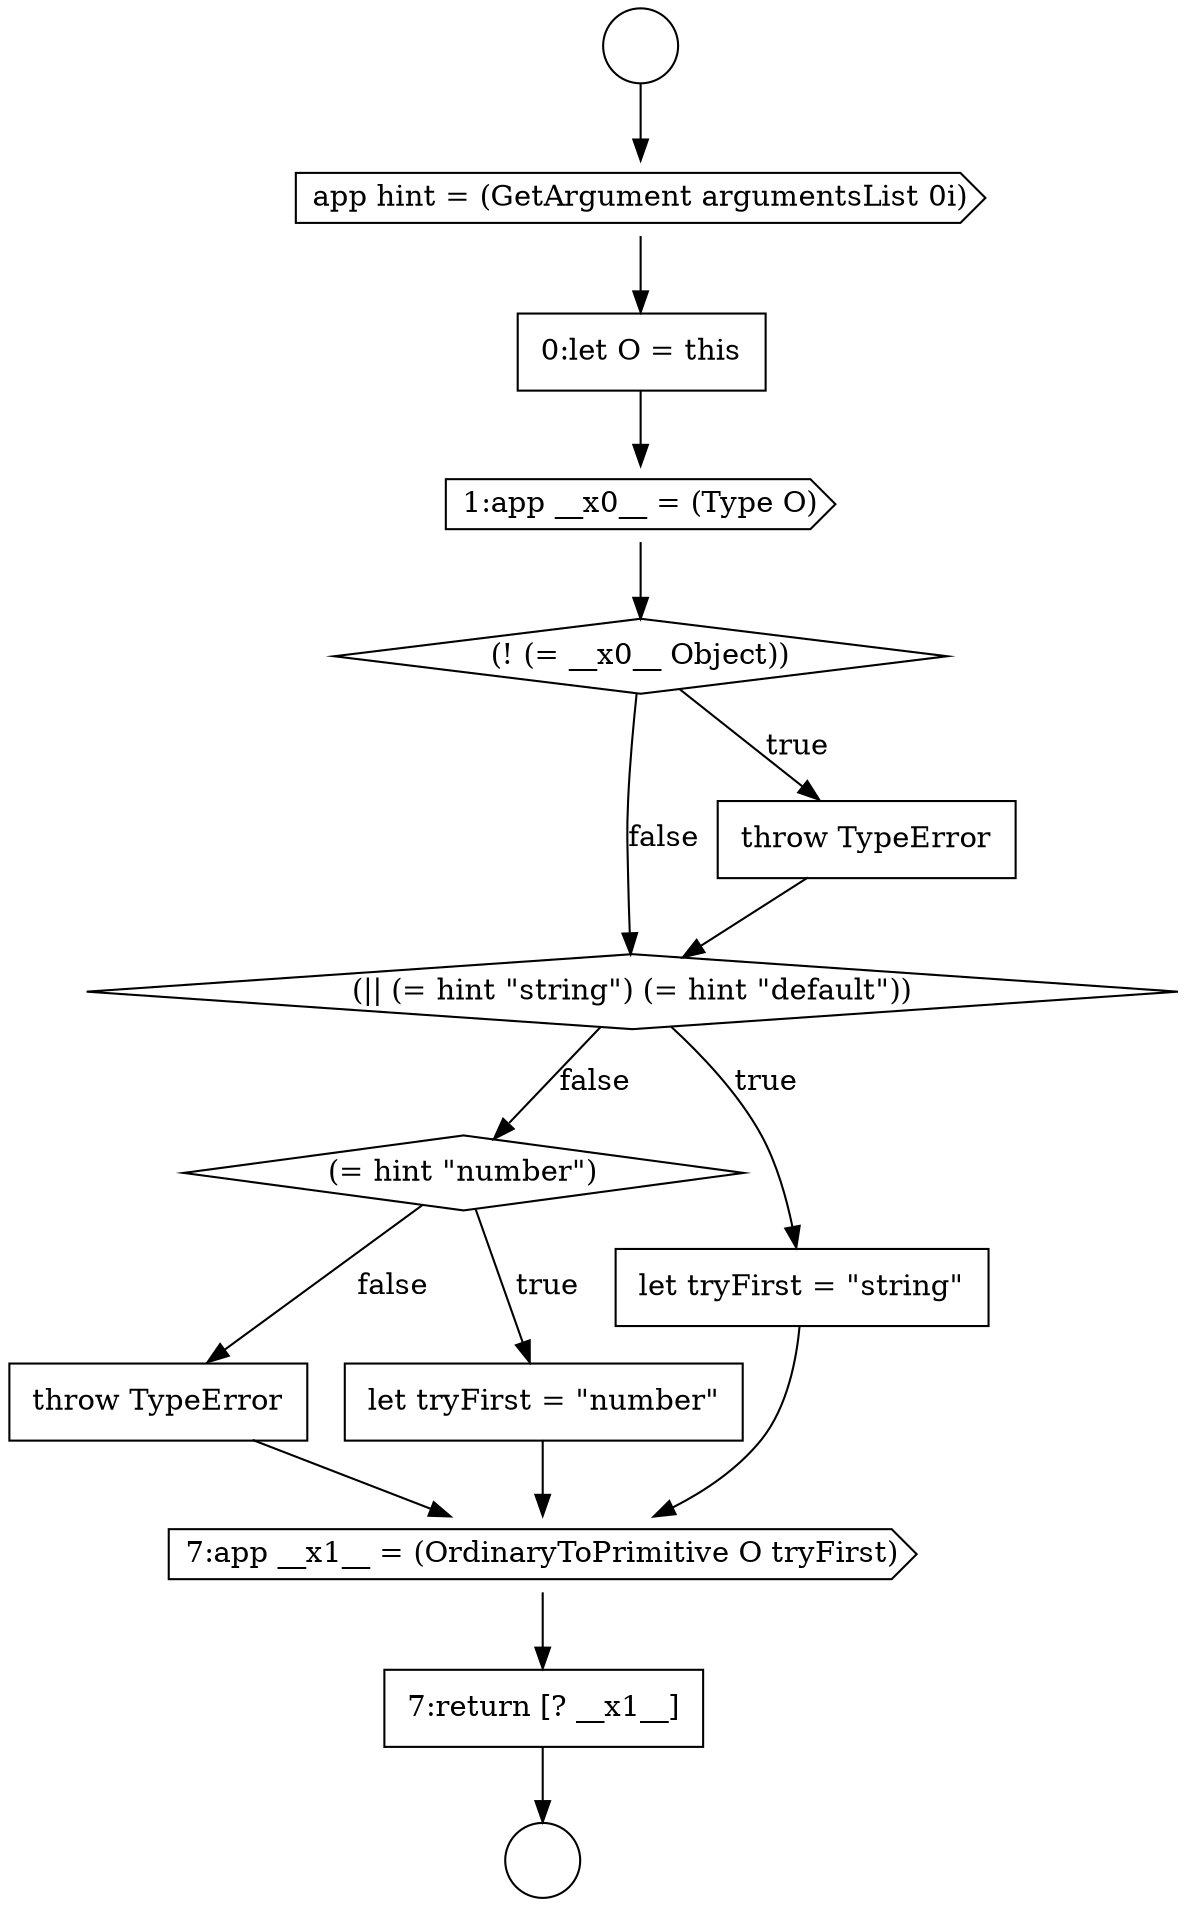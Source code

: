 digraph {
  node12847 [shape=none, margin=0, label=<<font color="black">
    <table border="0" cellborder="1" cellspacing="0" cellpadding="10">
      <tr><td align="left">7:return [? __x1__]</td></tr>
    </table>
  </font>> color="black" fillcolor="white" style=filled]
  node12843 [shape=diamond, label=<<font color="black">(= hint &quot;number&quot;)</font>> color="black" fillcolor="white" style=filled]
  node12837 [shape=none, margin=0, label=<<font color="black">
    <table border="0" cellborder="1" cellspacing="0" cellpadding="10">
      <tr><td align="left">0:let O = this</td></tr>
    </table>
  </font>> color="black" fillcolor="white" style=filled]
  node12846 [shape=cds, label=<<font color="black">7:app __x1__ = (OrdinaryToPrimitive O tryFirst)</font>> color="black" fillcolor="white" style=filled]
  node12834 [shape=circle label=" " color="black" fillcolor="white" style=filled]
  node12838 [shape=cds, label=<<font color="black">1:app __x0__ = (Type O)</font>> color="black" fillcolor="white" style=filled]
  node12842 [shape=none, margin=0, label=<<font color="black">
    <table border="0" cellborder="1" cellspacing="0" cellpadding="10">
      <tr><td align="left">let tryFirst = &quot;string&quot;</td></tr>
    </table>
  </font>> color="black" fillcolor="white" style=filled]
  node12845 [shape=none, margin=0, label=<<font color="black">
    <table border="0" cellborder="1" cellspacing="0" cellpadding="10">
      <tr><td align="left">throw TypeError</td></tr>
    </table>
  </font>> color="black" fillcolor="white" style=filled]
  node12839 [shape=diamond, label=<<font color="black">(! (= __x0__ Object))</font>> color="black" fillcolor="white" style=filled]
  node12841 [shape=diamond, label=<<font color="black">(|| (= hint &quot;string&quot;) (= hint &quot;default&quot;))</font>> color="black" fillcolor="white" style=filled]
  node12836 [shape=cds, label=<<font color="black">app hint = (GetArgument argumentsList 0i)</font>> color="black" fillcolor="white" style=filled]
  node12844 [shape=none, margin=0, label=<<font color="black">
    <table border="0" cellborder="1" cellspacing="0" cellpadding="10">
      <tr><td align="left">let tryFirst = &quot;number&quot;</td></tr>
    </table>
  </font>> color="black" fillcolor="white" style=filled]
  node12835 [shape=circle label=" " color="black" fillcolor="white" style=filled]
  node12840 [shape=none, margin=0, label=<<font color="black">
    <table border="0" cellborder="1" cellspacing="0" cellpadding="10">
      <tr><td align="left">throw TypeError</td></tr>
    </table>
  </font>> color="black" fillcolor="white" style=filled]
  node12843 -> node12844 [label=<<font color="black">true</font>> color="black"]
  node12843 -> node12845 [label=<<font color="black">false</font>> color="black"]
  node12844 -> node12846 [ color="black"]
  node12839 -> node12840 [label=<<font color="black">true</font>> color="black"]
  node12839 -> node12841 [label=<<font color="black">false</font>> color="black"]
  node12836 -> node12837 [ color="black"]
  node12841 -> node12842 [label=<<font color="black">true</font>> color="black"]
  node12841 -> node12843 [label=<<font color="black">false</font>> color="black"]
  node12847 -> node12835 [ color="black"]
  node12846 -> node12847 [ color="black"]
  node12834 -> node12836 [ color="black"]
  node12845 -> node12846 [ color="black"]
  node12837 -> node12838 [ color="black"]
  node12842 -> node12846 [ color="black"]
  node12838 -> node12839 [ color="black"]
  node12840 -> node12841 [ color="black"]
}
